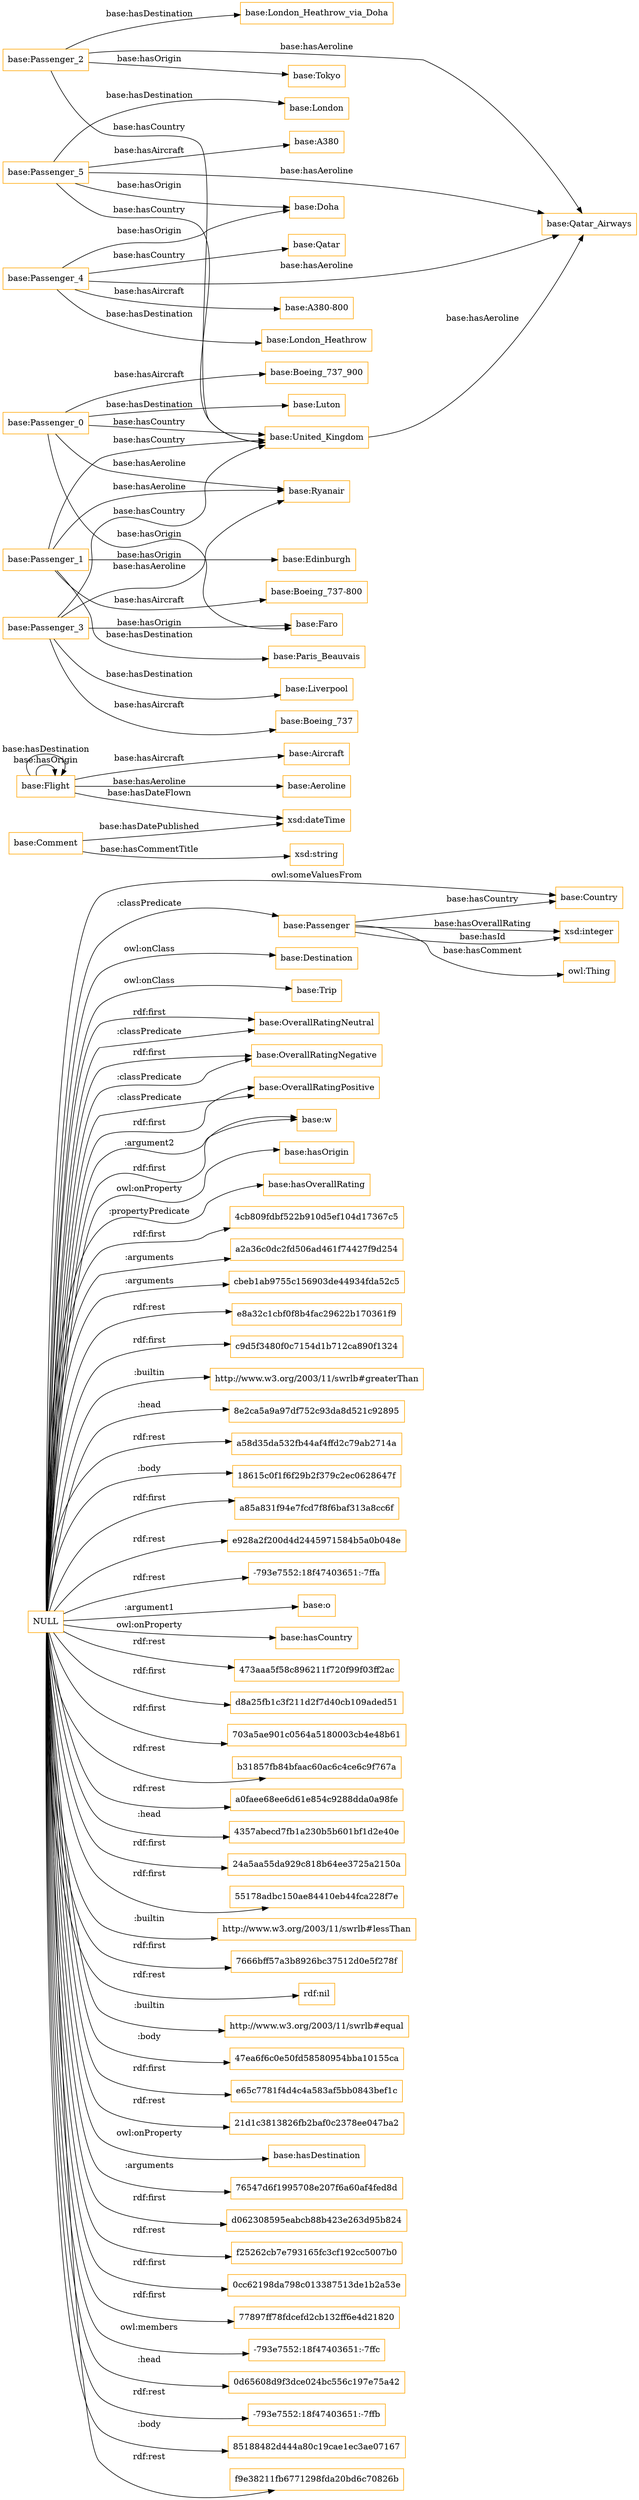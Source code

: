 digraph ar2dtool_diagram { 
rankdir=LR;
size="1501"
node [shape = rectangle, color="orange"]; "base:Passenger" "base:Flight" "base:Aircraft" "base:Destination" "base:Aeroline" "base:Trip" "base:OverallRatingNeutral" "base:OverallRatingNegative" "base:Comment" "base:OverallRatingPositive" "base:Country" ; /*classes style*/
	"NULL" -> "base:Trip" [ label = "owl:onClass" ];
	"NULL" -> "base:w" [ label = ":argument2" ];
	"NULL" -> "base:hasOrigin" [ label = "owl:onProperty" ];
	"NULL" -> "base:hasOverallRating" [ label = ":propertyPredicate" ];
	"NULL" -> "4cb809fdbf522b910d5ef104d17367c5" [ label = "rdf:first" ];
	"NULL" -> "a2a36c0dc2fd506ad461f74427f9d254" [ label = ":arguments" ];
	"NULL" -> "cbeb1ab9755c156903de44934fda52c5" [ label = ":arguments" ];
	"NULL" -> "e8a32c1cbf0f8b4fac29622b170361f9" [ label = "rdf:rest" ];
	"NULL" -> "c9d5f3480f0c7154d1b712ca890f1324" [ label = "rdf:first" ];
	"NULL" -> "http://www.w3.org/2003/11/swrlb#greaterThan" [ label = ":builtin" ];
	"NULL" -> "8e2ca5a9a97df752c93da8d521c92895" [ label = ":head" ];
	"NULL" -> "base:OverallRatingNegative" [ label = "rdf:first" ];
	"NULL" -> "a58d35da532fb44af4ffd2c79ab2714a" [ label = "rdf:rest" ];
	"NULL" -> "18615c0f1f6f29b2f379c2ec0628647f" [ label = ":body" ];
	"NULL" -> "a85a831f94e7fcd7f8f6baf313a8cc6f" [ label = "rdf:first" ];
	"NULL" -> "e928a2f200d4d2445971584b5a0b048e" [ label = "rdf:rest" ];
	"NULL" -> "base:w" [ label = "rdf:first" ];
	"NULL" -> "-793e7552:18f47403651:-7ffa" [ label = "rdf:rest" ];
	"NULL" -> "base:o" [ label = ":argument1" ];
	"NULL" -> "base:hasCountry" [ label = "owl:onProperty" ];
	"NULL" -> "base:OverallRatingPositive" [ label = ":classPredicate" ];
	"NULL" -> "473aaa5f58c896211f720f99f03ff2ac" [ label = "rdf:rest" ];
	"NULL" -> "d8a25fb1c3f211d2f7d40cb109aded51" [ label = "rdf:first" ];
	"NULL" -> "base:Country" [ label = "owl:someValuesFrom" ];
	"NULL" -> "703a5ae901c0564a5180003cb4e48b61" [ label = "rdf:first" ];
	"NULL" -> "b31857fb84bfaac60ac6c4ce6c9f767a" [ label = "rdf:rest" ];
	"NULL" -> "a0faee68ee6d61e854c9288dda0a98fe" [ label = "rdf:rest" ];
	"NULL" -> "base:OverallRatingNeutral" [ label = "rdf:first" ];
	"NULL" -> "4357abecd7fb1a230b5b601bf1d2e40e" [ label = ":head" ];
	"NULL" -> "base:OverallRatingPositive" [ label = "rdf:first" ];
	"NULL" -> "24a5aa55da929c818b64ee3725a2150a" [ label = "rdf:first" ];
	"NULL" -> "55178adbc150ae84410eb44fca228f7e" [ label = "rdf:first" ];
	"NULL" -> "http://www.w3.org/2003/11/swrlb#lessThan" [ label = ":builtin" ];
	"NULL" -> "7666bff57a3b8926bc37512d0e5f278f" [ label = "rdf:first" ];
	"NULL" -> "rdf:nil" [ label = "rdf:rest" ];
	"NULL" -> "base:OverallRatingNegative" [ label = ":classPredicate" ];
	"NULL" -> "http://www.w3.org/2003/11/swrlb#equal" [ label = ":builtin" ];
	"NULL" -> "base:Passenger" [ label = ":classPredicate" ];
	"NULL" -> "base:OverallRatingNeutral" [ label = ":classPredicate" ];
	"NULL" -> "47ea6f6c0e50fd58580954bba10155ca" [ label = ":body" ];
	"NULL" -> "e65c7781f4d4c4a583af5bb0843bef1c" [ label = "rdf:first" ];
	"NULL" -> "21d1c3813826fb2baf0c2378ee047ba2" [ label = "rdf:rest" ];
	"NULL" -> "base:hasDestination" [ label = "owl:onProperty" ];
	"NULL" -> "76547d6f1995708e207f6a60af4fed8d" [ label = ":arguments" ];
	"NULL" -> "d062308595eabcb88b423e263d95b824" [ label = "rdf:first" ];
	"NULL" -> "base:Destination" [ label = "owl:onClass" ];
	"NULL" -> "f25262cb7e793165fc3cf192cc5007b0" [ label = "rdf:rest" ];
	"NULL" -> "0cc62198da798c013387513de1b2a53e" [ label = "rdf:first" ];
	"NULL" -> "77897ff78fdcefd2cb132ff6e4d21820" [ label = "rdf:first" ];
	"NULL" -> "-793e7552:18f47403651:-7ffc" [ label = "owl:members" ];
	"NULL" -> "0d65608d9f3dce024bc556c197e75a42" [ label = ":head" ];
	"NULL" -> "-793e7552:18f47403651:-7ffb" [ label = "rdf:rest" ];
	"NULL" -> "85188482d444a80c19cae1ec3ae07167" [ label = ":body" ];
	"NULL" -> "f9e38211fb6771298fda20bd6c70826b" [ label = "rdf:rest" ];
	"base:Passenger_3" -> "base:United_Kingdom" [ label = "base:hasCountry" ];
	"base:Passenger_3" -> "base:Ryanair" [ label = "base:hasAeroline" ];
	"base:Passenger_3" -> "base:Boeing_737" [ label = "base:hasAircraft" ];
	"base:Passenger_3" -> "base:Faro" [ label = "base:hasOrigin" ];
	"base:Passenger_3" -> "base:Liverpool" [ label = "base:hasDestination" ];
	"base:United_Kingdom" -> "base:Qatar_Airways" [ label = "base:hasAeroline" ];
	"base:Passenger_2" -> "base:Qatar_Airways" [ label = "base:hasAeroline" ];
	"base:Passenger_2" -> "base:Tokyo" [ label = "base:hasOrigin" ];
	"base:Passenger_2" -> "base:United_Kingdom" [ label = "base:hasCountry" ];
	"base:Passenger_2" -> "base:London_Heathrow_via_Doha" [ label = "base:hasDestination" ];
	"base:Passenger_1" -> "base:Edinburgh" [ label = "base:hasOrigin" ];
	"base:Passenger_1" -> "base:Boeing_737-800" [ label = "base:hasAircraft" ];
	"base:Passenger_1" -> "base:Paris_Beauvais" [ label = "base:hasDestination" ];
	"base:Passenger_1" -> "base:Ryanair" [ label = "base:hasAeroline" ];
	"base:Passenger_1" -> "base:United_Kingdom" [ label = "base:hasCountry" ];
	"base:Passenger_0" -> "base:Boeing_737_900" [ label = "base:hasAircraft" ];
	"base:Passenger_0" -> "base:Ryanair" [ label = "base:hasAeroline" ];
	"base:Passenger_0" -> "base:Luton" [ label = "base:hasDestination" ];
	"base:Passenger_0" -> "base:Faro" [ label = "base:hasOrigin" ];
	"base:Passenger_0" -> "base:United_Kingdom" [ label = "base:hasCountry" ];
	"base:Passenger_5" -> "base:Doha" [ label = "base:hasOrigin" ];
	"base:Passenger_5" -> "base:London" [ label = "base:hasDestination" ];
	"base:Passenger_5" -> "base:A380" [ label = "base:hasAircraft" ];
	"base:Passenger_5" -> "base:United_Kingdom" [ label = "base:hasCountry" ];
	"base:Passenger_5" -> "base:Qatar_Airways" [ label = "base:hasAeroline" ];
	"base:Passenger_4" -> "base:Qatar_Airways" [ label = "base:hasAeroline" ];
	"base:Passenger_4" -> "base:A380-800" [ label = "base:hasAircraft" ];
	"base:Passenger_4" -> "base:Doha" [ label = "base:hasOrigin" ];
	"base:Passenger_4" -> "base:London_Heathrow" [ label = "base:hasDestination" ];
	"base:Passenger_4" -> "base:Qatar" [ label = "base:hasCountry" ];
	"base:Passenger" -> "xsd:integer" [ label = "base:hasOverallRating" ];
	"base:Flight" -> "base:Aircraft" [ label = "base:hasAircraft" ];
	"base:Passenger" -> "owl:Thing" [ label = "base:hasComment" ];
	"base:Passenger" -> "xsd:integer" [ label = "base:hasId" ];
	"base:Flight" -> "xsd:dateTime" [ label = "base:hasDateFlown" ];
	"base:Flight" -> "base:Flight" [ label = "base:hasOrigin" ];
	"base:Flight" -> "base:Aeroline" [ label = "base:hasAeroline" ];
	"base:Passenger" -> "base:Country" [ label = "base:hasCountry" ];
	"base:Flight" -> "base:Flight" [ label = "base:hasDestination" ];
	"base:Comment" -> "xsd:string" [ label = "base:hasCommentTitle" ];
	"base:Comment" -> "xsd:dateTime" [ label = "base:hasDatePublished" ];

}
